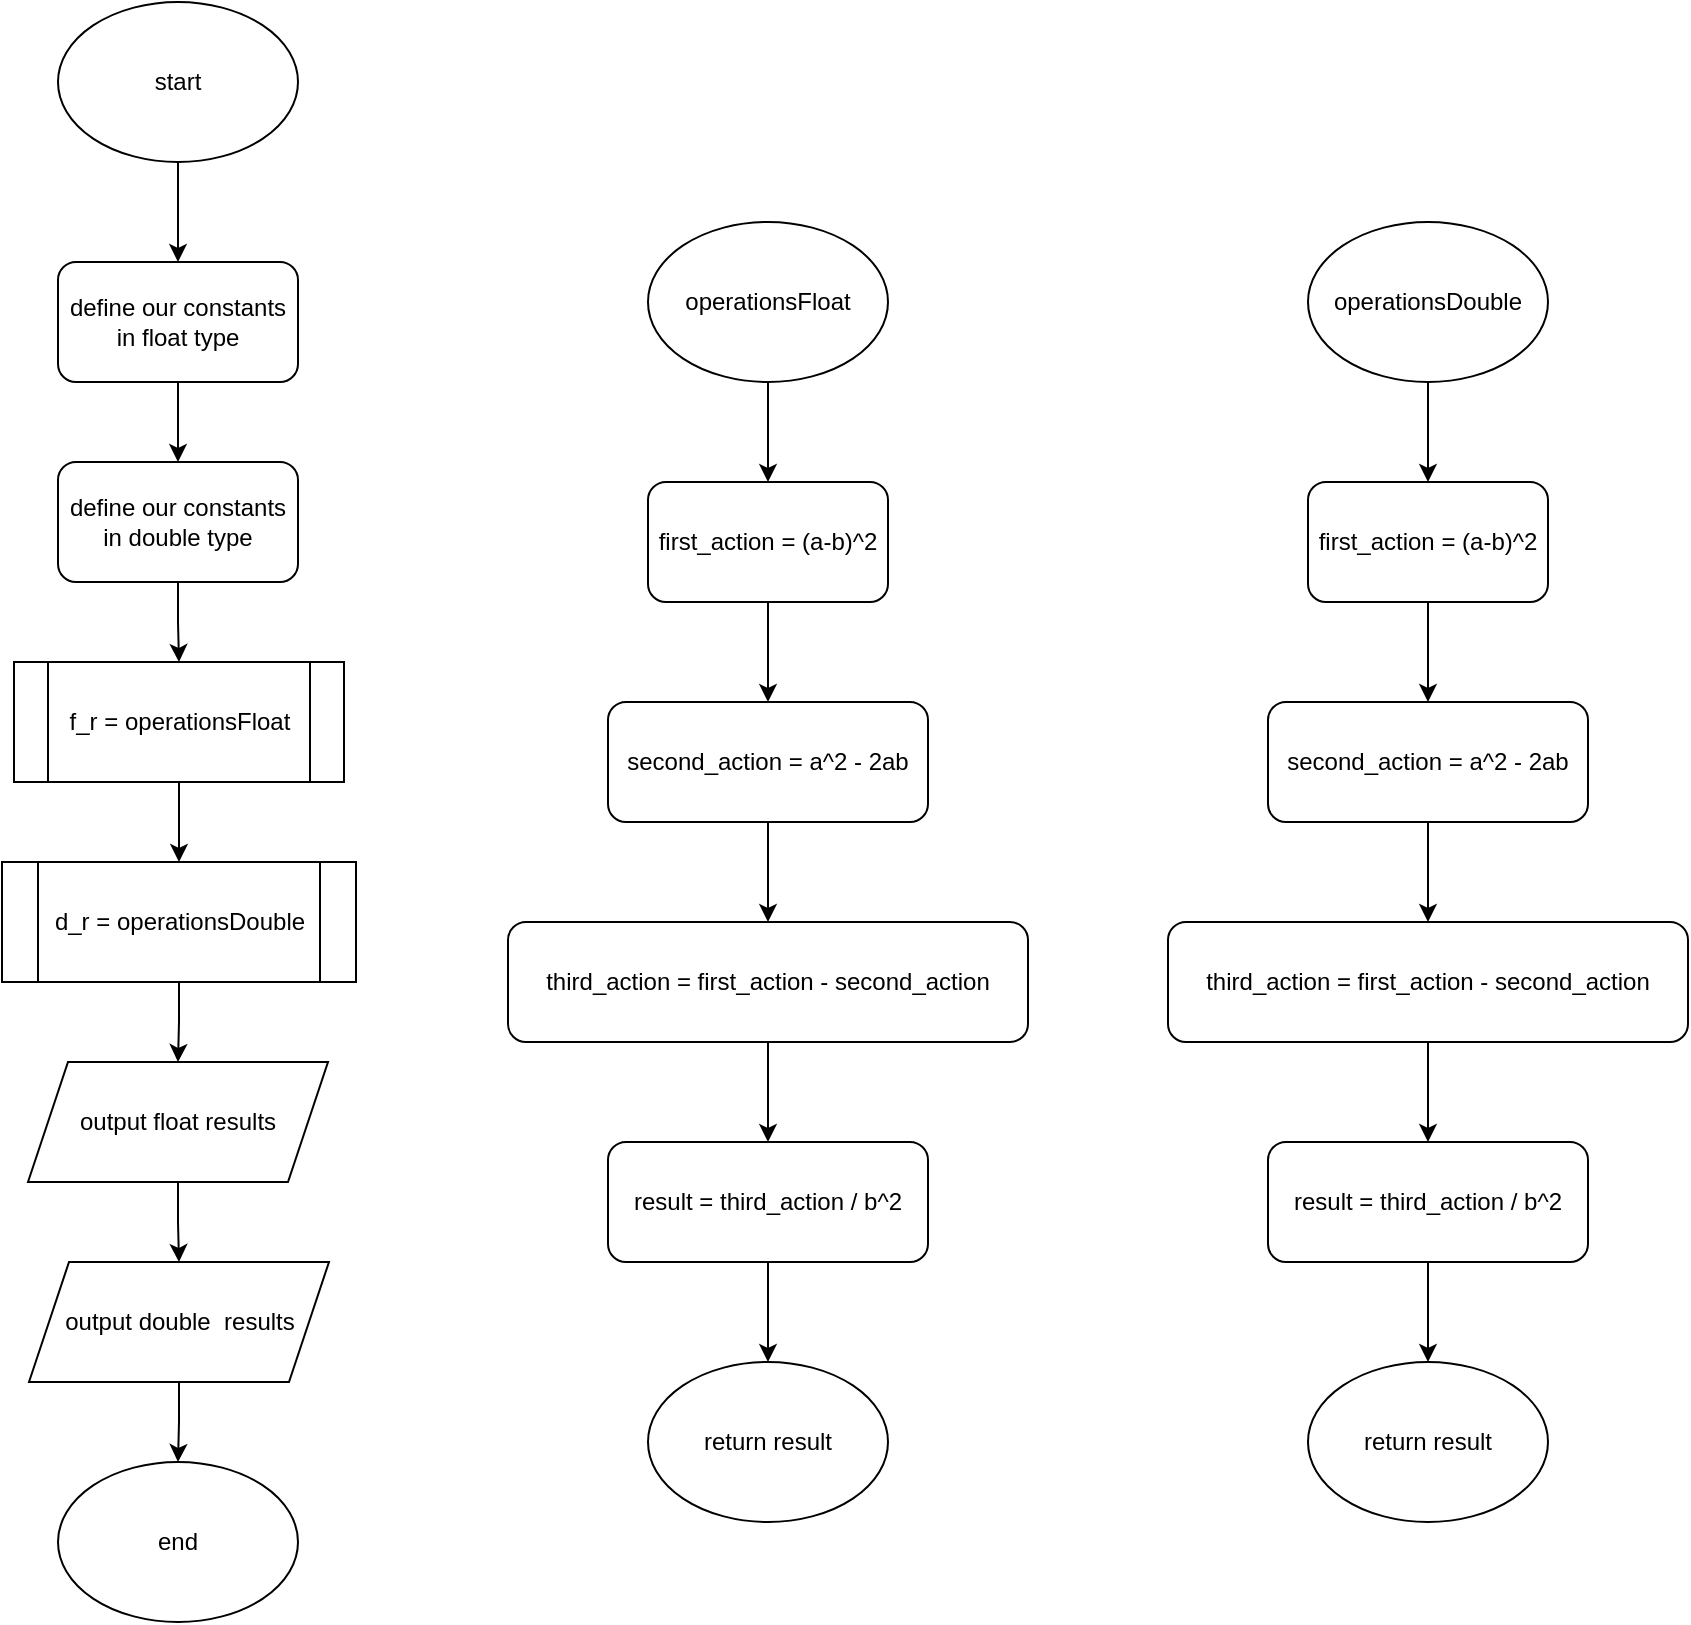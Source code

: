 <mxfile version="24.7.17">
  <diagram name="Page-1" id="u-f5V1Fe5qcj7IZH7VJW">
    <mxGraphModel dx="1862" dy="1162" grid="1" gridSize="10" guides="1" tooltips="1" connect="1" arrows="1" fold="1" page="1" pageScale="1" pageWidth="850" pageHeight="1100" math="0" shadow="0">
      <root>
        <mxCell id="0" />
        <mxCell id="1" parent="0" />
        <mxCell id="Gi5dODjSnBm2IVbAOfIg-4" style="edgeStyle=orthogonalEdgeStyle;rounded=0;orthogonalLoop=1;jettySize=auto;html=1;entryX=0.5;entryY=0;entryDx=0;entryDy=0;" edge="1" parent="1" source="Gi5dODjSnBm2IVbAOfIg-1" target="Gi5dODjSnBm2IVbAOfIg-2">
          <mxGeometry relative="1" as="geometry" />
        </mxCell>
        <mxCell id="Gi5dODjSnBm2IVbAOfIg-1" value="&lt;div&gt;start&lt;/div&gt;" style="ellipse;whiteSpace=wrap;html=1;" vertex="1" parent="1">
          <mxGeometry x="365" y="30" width="120" height="80" as="geometry" />
        </mxCell>
        <mxCell id="Gi5dODjSnBm2IVbAOfIg-5" style="edgeStyle=orthogonalEdgeStyle;rounded=0;orthogonalLoop=1;jettySize=auto;html=1;entryX=0.5;entryY=0;entryDx=0;entryDy=0;" edge="1" parent="1" source="Gi5dODjSnBm2IVbAOfIg-2" target="Gi5dODjSnBm2IVbAOfIg-3">
          <mxGeometry relative="1" as="geometry" />
        </mxCell>
        <mxCell id="Gi5dODjSnBm2IVbAOfIg-2" value="define our constants in float type" style="rounded=1;whiteSpace=wrap;html=1;" vertex="1" parent="1">
          <mxGeometry x="365" y="160" width="120" height="60" as="geometry" />
        </mxCell>
        <mxCell id="Gi5dODjSnBm2IVbAOfIg-7" style="edgeStyle=orthogonalEdgeStyle;rounded=0;orthogonalLoop=1;jettySize=auto;html=1;entryX=0.5;entryY=0;entryDx=0;entryDy=0;" edge="1" parent="1" source="Gi5dODjSnBm2IVbAOfIg-3" target="Gi5dODjSnBm2IVbAOfIg-6">
          <mxGeometry relative="1" as="geometry" />
        </mxCell>
        <mxCell id="Gi5dODjSnBm2IVbAOfIg-3" value="define our constants in double type" style="rounded=1;whiteSpace=wrap;html=1;" vertex="1" parent="1">
          <mxGeometry x="365" y="260" width="120" height="60" as="geometry" />
        </mxCell>
        <mxCell id="Gi5dODjSnBm2IVbAOfIg-31" style="edgeStyle=orthogonalEdgeStyle;rounded=0;orthogonalLoop=1;jettySize=auto;html=1;entryX=0.5;entryY=0;entryDx=0;entryDy=0;" edge="1" parent="1" source="Gi5dODjSnBm2IVbAOfIg-6" target="Gi5dODjSnBm2IVbAOfIg-30">
          <mxGeometry relative="1" as="geometry" />
        </mxCell>
        <mxCell id="Gi5dODjSnBm2IVbAOfIg-6" value="f_r = operationsFloat" style="shape=process;whiteSpace=wrap;html=1;backgroundOutline=1;" vertex="1" parent="1">
          <mxGeometry x="343" y="360" width="165" height="60" as="geometry" />
        </mxCell>
        <mxCell id="Gi5dODjSnBm2IVbAOfIg-10" style="edgeStyle=orthogonalEdgeStyle;rounded=0;orthogonalLoop=1;jettySize=auto;html=1;entryX=0.5;entryY=0;entryDx=0;entryDy=0;" edge="1" parent="1" source="Gi5dODjSnBm2IVbAOfIg-8" target="Gi5dODjSnBm2IVbAOfIg-9">
          <mxGeometry relative="1" as="geometry" />
        </mxCell>
        <mxCell id="Gi5dODjSnBm2IVbAOfIg-8" value="operationsFloat" style="ellipse;whiteSpace=wrap;html=1;" vertex="1" parent="1">
          <mxGeometry x="660" y="140" width="120" height="80" as="geometry" />
        </mxCell>
        <mxCell id="Gi5dODjSnBm2IVbAOfIg-12" style="edgeStyle=orthogonalEdgeStyle;rounded=0;orthogonalLoop=1;jettySize=auto;html=1;entryX=0.5;entryY=0;entryDx=0;entryDy=0;" edge="1" parent="1" source="Gi5dODjSnBm2IVbAOfIg-9" target="Gi5dODjSnBm2IVbAOfIg-11">
          <mxGeometry relative="1" as="geometry" />
        </mxCell>
        <mxCell id="Gi5dODjSnBm2IVbAOfIg-9" value="first_action = (a-b)^2" style="rounded=1;whiteSpace=wrap;html=1;" vertex="1" parent="1">
          <mxGeometry x="660" y="270" width="120" height="60" as="geometry" />
        </mxCell>
        <mxCell id="Gi5dODjSnBm2IVbAOfIg-14" style="edgeStyle=orthogonalEdgeStyle;rounded=0;orthogonalLoop=1;jettySize=auto;html=1;" edge="1" parent="1" source="Gi5dODjSnBm2IVbAOfIg-11" target="Gi5dODjSnBm2IVbAOfIg-13">
          <mxGeometry relative="1" as="geometry" />
        </mxCell>
        <mxCell id="Gi5dODjSnBm2IVbAOfIg-11" value="second_action = a^2 - 2ab" style="rounded=1;whiteSpace=wrap;html=1;" vertex="1" parent="1">
          <mxGeometry x="640" y="380" width="160" height="60" as="geometry" />
        </mxCell>
        <mxCell id="Gi5dODjSnBm2IVbAOfIg-16" style="edgeStyle=orthogonalEdgeStyle;rounded=0;orthogonalLoop=1;jettySize=auto;html=1;" edge="1" parent="1" source="Gi5dODjSnBm2IVbAOfIg-13" target="Gi5dODjSnBm2IVbAOfIg-15">
          <mxGeometry relative="1" as="geometry" />
        </mxCell>
        <mxCell id="Gi5dODjSnBm2IVbAOfIg-13" value="third_action = first_action - second_action" style="rounded=1;whiteSpace=wrap;html=1;" vertex="1" parent="1">
          <mxGeometry x="590" y="490" width="260" height="60" as="geometry" />
        </mxCell>
        <mxCell id="Gi5dODjSnBm2IVbAOfIg-18" style="edgeStyle=orthogonalEdgeStyle;rounded=0;orthogonalLoop=1;jettySize=auto;html=1;entryX=0.5;entryY=0;entryDx=0;entryDy=0;" edge="1" parent="1" source="Gi5dODjSnBm2IVbAOfIg-15" target="Gi5dODjSnBm2IVbAOfIg-17">
          <mxGeometry relative="1" as="geometry" />
        </mxCell>
        <mxCell id="Gi5dODjSnBm2IVbAOfIg-15" value="result = third_action / b^2" style="rounded=1;whiteSpace=wrap;html=1;" vertex="1" parent="1">
          <mxGeometry x="640" y="600" width="160" height="60" as="geometry" />
        </mxCell>
        <mxCell id="Gi5dODjSnBm2IVbAOfIg-17" value="return result" style="ellipse;whiteSpace=wrap;html=1;" vertex="1" parent="1">
          <mxGeometry x="660" y="710" width="120" height="80" as="geometry" />
        </mxCell>
        <mxCell id="Gi5dODjSnBm2IVbAOfIg-19" style="edgeStyle=orthogonalEdgeStyle;rounded=0;orthogonalLoop=1;jettySize=auto;html=1;entryX=0.5;entryY=0;entryDx=0;entryDy=0;" edge="1" source="Gi5dODjSnBm2IVbAOfIg-20" target="Gi5dODjSnBm2IVbAOfIg-22" parent="1">
          <mxGeometry relative="1" as="geometry" />
        </mxCell>
        <mxCell id="Gi5dODjSnBm2IVbAOfIg-20" value="operationsDouble" style="ellipse;whiteSpace=wrap;html=1;" vertex="1" parent="1">
          <mxGeometry x="990" y="140" width="120" height="80" as="geometry" />
        </mxCell>
        <mxCell id="Gi5dODjSnBm2IVbAOfIg-21" style="edgeStyle=orthogonalEdgeStyle;rounded=0;orthogonalLoop=1;jettySize=auto;html=1;entryX=0.5;entryY=0;entryDx=0;entryDy=0;" edge="1" source="Gi5dODjSnBm2IVbAOfIg-22" target="Gi5dODjSnBm2IVbAOfIg-24" parent="1">
          <mxGeometry relative="1" as="geometry" />
        </mxCell>
        <mxCell id="Gi5dODjSnBm2IVbAOfIg-22" value="first_action = (a-b)^2" style="rounded=1;whiteSpace=wrap;html=1;" vertex="1" parent="1">
          <mxGeometry x="990" y="270" width="120" height="60" as="geometry" />
        </mxCell>
        <mxCell id="Gi5dODjSnBm2IVbAOfIg-23" style="edgeStyle=orthogonalEdgeStyle;rounded=0;orthogonalLoop=1;jettySize=auto;html=1;" edge="1" source="Gi5dODjSnBm2IVbAOfIg-24" target="Gi5dODjSnBm2IVbAOfIg-26" parent="1">
          <mxGeometry relative="1" as="geometry" />
        </mxCell>
        <mxCell id="Gi5dODjSnBm2IVbAOfIg-24" value="second_action = a^2 - 2ab" style="rounded=1;whiteSpace=wrap;html=1;" vertex="1" parent="1">
          <mxGeometry x="970" y="380" width="160" height="60" as="geometry" />
        </mxCell>
        <mxCell id="Gi5dODjSnBm2IVbAOfIg-25" style="edgeStyle=orthogonalEdgeStyle;rounded=0;orthogonalLoop=1;jettySize=auto;html=1;" edge="1" source="Gi5dODjSnBm2IVbAOfIg-26" target="Gi5dODjSnBm2IVbAOfIg-28" parent="1">
          <mxGeometry relative="1" as="geometry" />
        </mxCell>
        <mxCell id="Gi5dODjSnBm2IVbAOfIg-26" value="third_action = first_action - second_action" style="rounded=1;whiteSpace=wrap;html=1;" vertex="1" parent="1">
          <mxGeometry x="920" y="490" width="260" height="60" as="geometry" />
        </mxCell>
        <mxCell id="Gi5dODjSnBm2IVbAOfIg-27" style="edgeStyle=orthogonalEdgeStyle;rounded=0;orthogonalLoop=1;jettySize=auto;html=1;entryX=0.5;entryY=0;entryDx=0;entryDy=0;" edge="1" source="Gi5dODjSnBm2IVbAOfIg-28" target="Gi5dODjSnBm2IVbAOfIg-29" parent="1">
          <mxGeometry relative="1" as="geometry" />
        </mxCell>
        <mxCell id="Gi5dODjSnBm2IVbAOfIg-28" value="result = third_action / b^2" style="rounded=1;whiteSpace=wrap;html=1;" vertex="1" parent="1">
          <mxGeometry x="970" y="600" width="160" height="60" as="geometry" />
        </mxCell>
        <mxCell id="Gi5dODjSnBm2IVbAOfIg-29" value="return result" style="ellipse;whiteSpace=wrap;html=1;" vertex="1" parent="1">
          <mxGeometry x="990" y="710" width="120" height="80" as="geometry" />
        </mxCell>
        <mxCell id="Gi5dODjSnBm2IVbAOfIg-34" style="edgeStyle=orthogonalEdgeStyle;rounded=0;orthogonalLoop=1;jettySize=auto;html=1;entryX=0.5;entryY=0;entryDx=0;entryDy=0;" edge="1" parent="1" source="Gi5dODjSnBm2IVbAOfIg-30" target="Gi5dODjSnBm2IVbAOfIg-32">
          <mxGeometry relative="1" as="geometry" />
        </mxCell>
        <mxCell id="Gi5dODjSnBm2IVbAOfIg-30" value="d_r = operationsDouble" style="shape=process;whiteSpace=wrap;html=1;backgroundOutline=1;" vertex="1" parent="1">
          <mxGeometry x="337" y="460" width="177" height="60" as="geometry" />
        </mxCell>
        <mxCell id="Gi5dODjSnBm2IVbAOfIg-35" style="edgeStyle=orthogonalEdgeStyle;rounded=0;orthogonalLoop=1;jettySize=auto;html=1;entryX=0.5;entryY=0;entryDx=0;entryDy=0;" edge="1" parent="1" source="Gi5dODjSnBm2IVbAOfIg-32" target="Gi5dODjSnBm2IVbAOfIg-33">
          <mxGeometry relative="1" as="geometry" />
        </mxCell>
        <mxCell id="Gi5dODjSnBm2IVbAOfIg-32" value="output float results" style="shape=parallelogram;perimeter=parallelogramPerimeter;whiteSpace=wrap;html=1;fixedSize=1;" vertex="1" parent="1">
          <mxGeometry x="350" y="560" width="150" height="60" as="geometry" />
        </mxCell>
        <mxCell id="Gi5dODjSnBm2IVbAOfIg-37" style="edgeStyle=orthogonalEdgeStyle;rounded=0;orthogonalLoop=1;jettySize=auto;html=1;entryX=0.5;entryY=0;entryDx=0;entryDy=0;" edge="1" parent="1" source="Gi5dODjSnBm2IVbAOfIg-33" target="Gi5dODjSnBm2IVbAOfIg-36">
          <mxGeometry relative="1" as="geometry" />
        </mxCell>
        <mxCell id="Gi5dODjSnBm2IVbAOfIg-33" value="output double&amp;nbsp; results" style="shape=parallelogram;perimeter=parallelogramPerimeter;whiteSpace=wrap;html=1;fixedSize=1;" vertex="1" parent="1">
          <mxGeometry x="350.5" y="660" width="150" height="60" as="geometry" />
        </mxCell>
        <mxCell id="Gi5dODjSnBm2IVbAOfIg-36" value="end" style="ellipse;whiteSpace=wrap;html=1;" vertex="1" parent="1">
          <mxGeometry x="365" y="760" width="120" height="80" as="geometry" />
        </mxCell>
      </root>
    </mxGraphModel>
  </diagram>
</mxfile>
